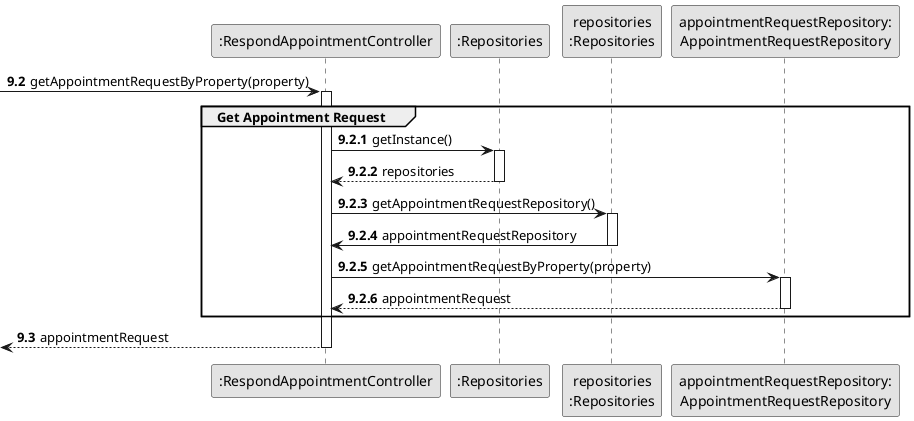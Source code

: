 @startuml
skinparam monochrome true
skinparam packageStyle rectangle
skinparam shadowing false

participant ":RespondAppointmentController" as CTRL
participant ":Repositories" as RepositorySingleton
participant "repositories\n:Repositories" as PLAT
participant "appointmentRequestRepository:\nAppointmentRequestRepository" as AppointmentRequestRepository

autonumber 9.2
-> CTRL : getAppointmentRequestByProperty(property)

autonumber 9.2.1

activate CTRL
    group Get Appointment Request
        CTRL -> RepositorySingleton : getInstance()
        activate RepositorySingleton

            RepositorySingleton --> CTRL: repositories
        deactivate RepositorySingleton

        CTRL -> PLAT : getAppointmentRequestRepository()
        activate PLAT

            PLAT -> CTRL : appointmentRequestRepository
        deactivate PLAT

        CTRL -> AppointmentRequestRepository : getAppointmentRequestByProperty(property)
        activate AppointmentRequestRepository

            AppointmentRequestRepository --> CTRL : appointmentRequest
        deactivate AppointmentRequestRepository

    end group

    autonumber 9.3
    <-- CTRL : appointmentRequest

deactivate CTRL


@enduml